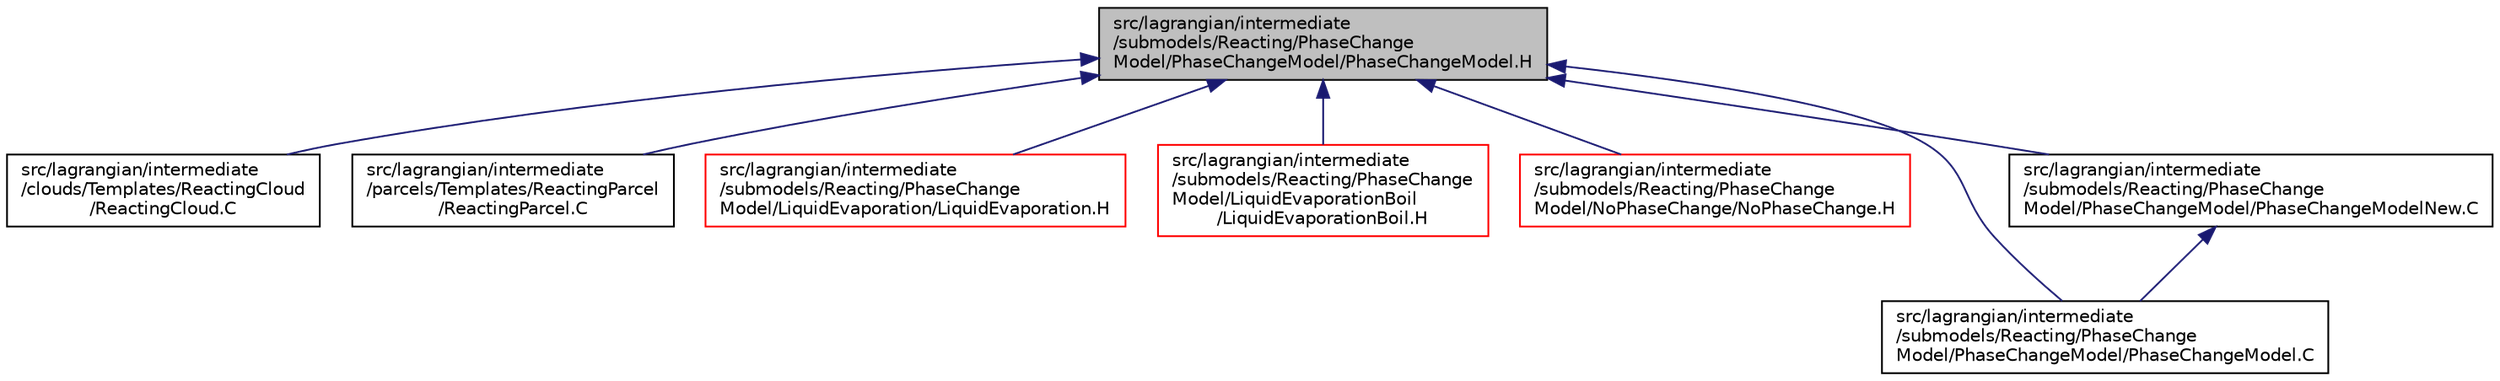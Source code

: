 digraph "src/lagrangian/intermediate/submodels/Reacting/PhaseChangeModel/PhaseChangeModel/PhaseChangeModel.H"
{
  bgcolor="transparent";
  edge [fontname="Helvetica",fontsize="10",labelfontname="Helvetica",labelfontsize="10"];
  node [fontname="Helvetica",fontsize="10",shape=record];
  Node1 [label="src/lagrangian/intermediate\l/submodels/Reacting/PhaseChange\lModel/PhaseChangeModel/PhaseChangeModel.H",height=0.2,width=0.4,color="black", fillcolor="grey75", style="filled", fontcolor="black"];
  Node1 -> Node2 [dir="back",color="midnightblue",fontsize="10",style="solid",fontname="Helvetica"];
  Node2 [label="src/lagrangian/intermediate\l/clouds/Templates/ReactingCloud\l/ReactingCloud.C",height=0.2,width=0.4,color="black",URL="$a06582.html"];
  Node1 -> Node3 [dir="back",color="midnightblue",fontsize="10",style="solid",fontname="Helvetica"];
  Node3 [label="src/lagrangian/intermediate\l/parcels/Templates/ReactingParcel\l/ReactingParcel.C",height=0.2,width=0.4,color="black",URL="$a06678.html"];
  Node1 -> Node4 [dir="back",color="midnightblue",fontsize="10",style="solid",fontname="Helvetica"];
  Node4 [label="src/lagrangian/intermediate\l/submodels/Reacting/PhaseChange\lModel/LiquidEvaporation/LiquidEvaporation.H",height=0.2,width=0.4,color="red",URL="$a06926.html"];
  Node1 -> Node5 [dir="back",color="midnightblue",fontsize="10",style="solid",fontname="Helvetica"];
  Node5 [label="src/lagrangian/intermediate\l/submodels/Reacting/PhaseChange\lModel/LiquidEvaporationBoil\l/LiquidEvaporationBoil.H",height=0.2,width=0.4,color="red",URL="$a06928.html"];
  Node1 -> Node6 [dir="back",color="midnightblue",fontsize="10",style="solid",fontname="Helvetica"];
  Node6 [label="src/lagrangian/intermediate\l/submodels/Reacting/PhaseChange\lModel/NoPhaseChange/NoPhaseChange.H",height=0.2,width=0.4,color="red",URL="$a06930.html"];
  Node1 -> Node7 [dir="back",color="midnightblue",fontsize="10",style="solid",fontname="Helvetica"];
  Node7 [label="src/lagrangian/intermediate\l/submodels/Reacting/PhaseChange\lModel/PhaseChangeModel/PhaseChangeModel.C",height=0.2,width=0.4,color="black",URL="$a06931.html"];
  Node1 -> Node8 [dir="back",color="midnightblue",fontsize="10",style="solid",fontname="Helvetica"];
  Node8 [label="src/lagrangian/intermediate\l/submodels/Reacting/PhaseChange\lModel/PhaseChangeModel/PhaseChangeModelNew.C",height=0.2,width=0.4,color="black",URL="$a06933.html"];
  Node8 -> Node7 [dir="back",color="midnightblue",fontsize="10",style="solid",fontname="Helvetica"];
}
